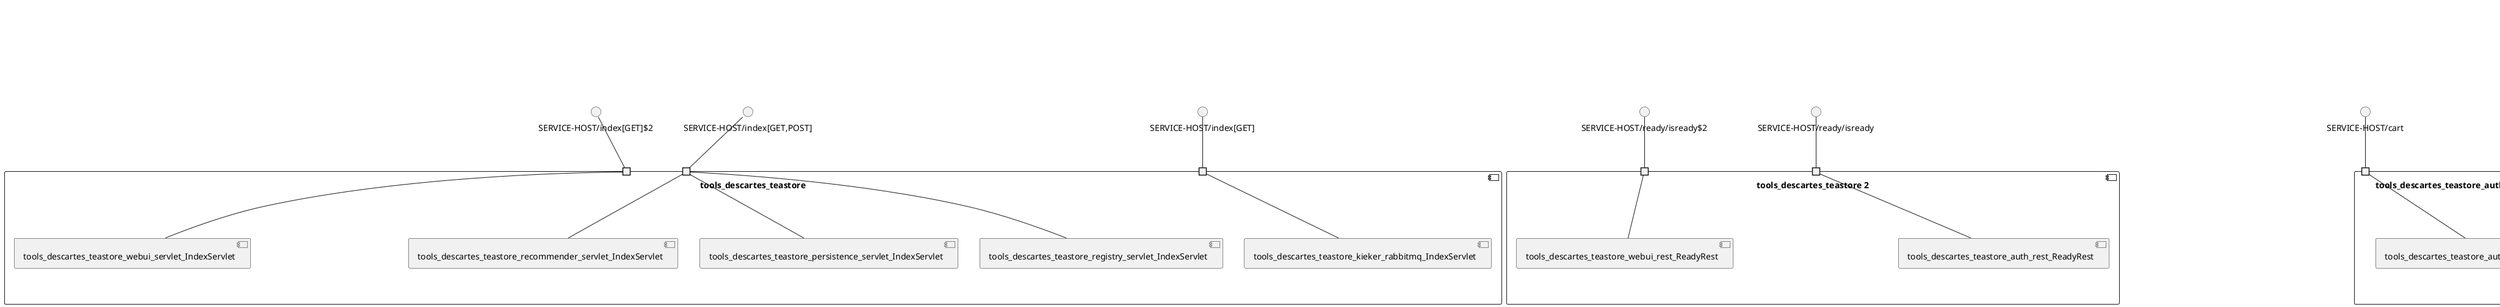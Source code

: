 @startuml
skinparam fixCircleLabelOverlapping true
skinparam componentStyle uml2
component "tools_descartes_teastore\n\n\n\n\n\n" {
[tools_descartes_teastore_kieker_rabbitmq_IndexServlet]
[tools_descartes_teastore_persistence_servlet_IndexServlet]
[tools_descartes_teastore_recommender_servlet_IndexServlet]
[tools_descartes_teastore_registry_servlet_IndexServlet]
[tools_descartes_teastore_webui_servlet_IndexServlet]
portin " " as tools_descartes_teastore_requires_SERVICE_HOST_index_GET_
portin " " as tools_descartes_teastore_requires_SERVICE_HOST_index_GET_2
portin " " as tools_descartes_teastore_requires_SERVICE_HOST_index_GET_POST_
"tools_descartes_teastore_requires_SERVICE_HOST_index_GET_POST_"--[tools_descartes_teastore_recommender_servlet_IndexServlet]
"tools_descartes_teastore_requires_SERVICE_HOST_index_GET_"--[tools_descartes_teastore_kieker_rabbitmq_IndexServlet]
"tools_descartes_teastore_requires_SERVICE_HOST_index_GET_POST_"--[tools_descartes_teastore_persistence_servlet_IndexServlet]
"tools_descartes_teastore_requires_SERVICE_HOST_index_GET_POST_"--[tools_descartes_teastore_registry_servlet_IndexServlet]
"tools_descartes_teastore_requires_SERVICE_HOST_index_GET_2"--[tools_descartes_teastore_webui_servlet_IndexServlet]
}
interface "SERVICE-HOST/index[GET]$2" as interface.SERVICE_HOST_index_GET_2
interface.SERVICE_HOST_index_GET_2--"tools_descartes_teastore_requires_SERVICE_HOST_index_GET_2"
interface "SERVICE-HOST/index[GET,POST]" as interface.SERVICE_HOST_index_GET_POST_
interface.SERVICE_HOST_index_GET_POST_--"tools_descartes_teastore_requires_SERVICE_HOST_index_GET_POST_"
interface "SERVICE-HOST/index[GET]" as interface.SERVICE_HOST_index_GET_
interface.SERVICE_HOST_index_GET_--"tools_descartes_teastore_requires_SERVICE_HOST_index_GET_"
component "tools_descartes_teastore 2\n\n\n\n\n\n" {
[tools_descartes_teastore_webui_rest_ReadyRest]
[tools_descartes_teastore_auth_rest_ReadyRest]
portin " " as tools_descartes_teastore_2_requires_SERVICE_HOST_ready_isready_2
portin " " as tools_descartes_teastore_2_requires_SERVICE_HOST_ready_isready
"tools_descartes_teastore_2_requires_SERVICE_HOST_ready_isready_2"--[tools_descartes_teastore_webui_rest_ReadyRest]
"tools_descartes_teastore_2_requires_SERVICE_HOST_ready_isready"--[tools_descartes_teastore_auth_rest_ReadyRest]
}
interface "SERVICE-HOST/ready/isready$2" as interface.SERVICE_HOST_ready_isready_2
interface.SERVICE_HOST_ready_isready_2--"tools_descartes_teastore_2_requires_SERVICE_HOST_ready_isready_2"
interface "SERVICE-HOST/ready/isready" as interface.SERVICE_HOST_ready_isready
interface.SERVICE_HOST_ready_isready--"tools_descartes_teastore_2_requires_SERVICE_HOST_ready_isready"
component "tools_descartes_teastore_auth_rest_AuthCartRest\n\n\n\n\n\n" {
[tools_descartes_teastore_auth_rest_AuthCartRest]
portin " " as tools_descartes_teastore_auth_rest_AuthCartRest_requires_SERVICE_HOST_cart
"tools_descartes_teastore_auth_rest_AuthCartRest_requires_SERVICE_HOST_cart"--[tools_descartes_teastore_auth_rest_AuthCartRest]
}
interface "SERVICE-HOST/cart" as interface.SERVICE_HOST_cart
interface.SERVICE_HOST_cart--"tools_descartes_teastore_auth_rest_AuthCartRest_requires_SERVICE_HOST_cart"
component "tools_descartes_teastore_auth_rest_AuthUserActionsRest\n\n\n\n\n\n" {
[tools_descartes_teastore_auth_rest_AuthUserActionsRest]
portin " " as tools_descartes_teastore_auth_rest_AuthUserActionsRest_requires_SERVICE_HOST_useractions
"tools_descartes_teastore_auth_rest_AuthUserActionsRest_requires_SERVICE_HOST_useractions"--[tools_descartes_teastore_auth_rest_AuthUserActionsRest]
}
interface "SERVICE-HOST/useractions" as interface.SERVICE_HOST_useractions
interface.SERVICE_HOST_useractions--"tools_descartes_teastore_auth_rest_AuthUserActionsRest_requires_SERVICE_HOST_useractions"
component "tools_descartes_teastore_image_rest_ImageProviderEndpoint\n\n\n\n\n\n" {
[tools_descartes_teastore_image_rest_ImageProviderEndpoint]
portin " " as tools_descartes_teastore_image_rest_ImageProviderEndpoint_requires_SERVICE_HOST_image
"tools_descartes_teastore_image_rest_ImageProviderEndpoint_requires_SERVICE_HOST_image"--[tools_descartes_teastore_image_rest_ImageProviderEndpoint]
}
interface "SERVICE-HOST/image" as interface.SERVICE_HOST_image
interface.SERVICE_HOST_image--"tools_descartes_teastore_image_rest_ImageProviderEndpoint_requires_SERVICE_HOST_image"
component "tools_descartes_teastore_kieker_rabbitmq_DisplayLogs\n\n\n\n\n\n" {
[tools_descartes_teastore_kieker_rabbitmq_DisplayLogs]
portin " " as tools_descartes_teastore_kieker_rabbitmq_DisplayLogs_requires_SERVICE_HOST_displaylogs_GET_
"tools_descartes_teastore_kieker_rabbitmq_DisplayLogs_requires_SERVICE_HOST_displaylogs_GET_"--[tools_descartes_teastore_kieker_rabbitmq_DisplayLogs]
}
interface "SERVICE-HOST/displaylogs[GET]" as interface.SERVICE_HOST_displaylogs_GET_
interface.SERVICE_HOST_displaylogs_GET_--"tools_descartes_teastore_kieker_rabbitmq_DisplayLogs_requires_SERVICE_HOST_displaylogs_GET_"
component "tools_descartes_teastore_kieker_rabbitmq_Reset\n\n\n\n\n\n" {
[tools_descartes_teastore_kieker_rabbitmq_Reset]
portin " " as tools_descartes_teastore_kieker_rabbitmq_Reset_requires_SERVICE_HOST_reset_GET_
"tools_descartes_teastore_kieker_rabbitmq_Reset_requires_SERVICE_HOST_reset_GET_"--[tools_descartes_teastore_kieker_rabbitmq_Reset]
}
interface "SERVICE-HOST/reset[GET]" as interface.SERVICE_HOST_reset_GET_
interface.SERVICE_HOST_reset_GET_--"tools_descartes_teastore_kieker_rabbitmq_Reset_requires_SERVICE_HOST_reset_GET_"
component "tools_descartes_teastore_persistence_rest_CacheManagerEndpoint\n\n\n\n\n\n" {
[tools_descartes_teastore_persistence_rest_CacheManagerEndpoint]
portin " " as tools_descartes_teastore_persistence_rest_CacheManagerEndpoint_requires_SERVICE_HOST_cache
"tools_descartes_teastore_persistence_rest_CacheManagerEndpoint_requires_SERVICE_HOST_cache"--[tools_descartes_teastore_persistence_rest_CacheManagerEndpoint]
}
interface "SERVICE-HOST/cache" as interface.SERVICE_HOST_cache
interface.SERVICE_HOST_cache--"tools_descartes_teastore_persistence_rest_CacheManagerEndpoint_requires_SERVICE_HOST_cache"
component "tools_descartes_teastore_persistence_rest_CategoryEndpoint\n\n\n\n\n\n" {
[tools_descartes_teastore_persistence_rest_CategoryEndpoint]
}
component "tools_descartes_teastore_persistence_rest_DatabaseGenerationEndpoint\n\n\n\n\n\n" {
[tools_descartes_teastore_persistence_rest_DatabaseGenerationEndpoint]
portin " " as tools_descartes_teastore_persistence_rest_DatabaseGenerationEndpoint_requires_SERVICE_HOST_generatedb
"tools_descartes_teastore_persistence_rest_DatabaseGenerationEndpoint_requires_SERVICE_HOST_generatedb"--[tools_descartes_teastore_persistence_rest_DatabaseGenerationEndpoint]
}
interface "SERVICE-HOST/generatedb" as interface.SERVICE_HOST_generatedb
interface.SERVICE_HOST_generatedb--"tools_descartes_teastore_persistence_rest_DatabaseGenerationEndpoint_requires_SERVICE_HOST_generatedb"
component "tools_descartes_teastore_persistence_rest_OrderEndpoint\n\n\n\n\n\n" {
[tools_descartes_teastore_persistence_rest_OrderEndpoint]
portin " " as tools_descartes_teastore_persistence_rest_OrderEndpoint_requires_SERVICE_HOST_orders_user
"tools_descartes_teastore_persistence_rest_OrderEndpoint_requires_SERVICE_HOST_orders_user"--[tools_descartes_teastore_persistence_rest_OrderEndpoint]
}
interface "SERVICE-HOST/orders/user" as interface.SERVICE_HOST_orders_user
interface.SERVICE_HOST_orders_user--"tools_descartes_teastore_persistence_rest_OrderEndpoint_requires_SERVICE_HOST_orders_user"
component "tools_descartes_teastore_persistence_rest_OrderItemEndpoint\n\n\n\n\n\n" {
[tools_descartes_teastore_persistence_rest_OrderItemEndpoint]
portin " " as tools_descartes_teastore_persistence_rest_OrderItemEndpoint_requires_SERVICE_HOST_orderitems
"tools_descartes_teastore_persistence_rest_OrderItemEndpoint_requires_SERVICE_HOST_orderitems"--[tools_descartes_teastore_persistence_rest_OrderItemEndpoint]
}
interface "SERVICE-HOST/orderitems" as interface.SERVICE_HOST_orderitems
interface.SERVICE_HOST_orderitems--"tools_descartes_teastore_persistence_rest_OrderItemEndpoint_requires_SERVICE_HOST_orderitems"
component "tools_descartes_teastore_persistence_rest_ProductEndpoint\n\n\n\n\n\n" {
[tools_descartes_teastore_persistence_rest_ProductEndpoint]
portin " " as tools_descartes_teastore_persistence_rest_ProductEndpoint_requires_SERVICE_HOST_products
"tools_descartes_teastore_persistence_rest_ProductEndpoint_requires_SERVICE_HOST_products"--[tools_descartes_teastore_persistence_rest_ProductEndpoint]
}
interface "SERVICE-HOST/products" as interface.SERVICE_HOST_products
interface.SERVICE_HOST_products--"tools_descartes_teastore_persistence_rest_ProductEndpoint_requires_SERVICE_HOST_products"
component "tools_descartes_teastore_persistence_rest_UserEndpoint\n\n\n\n\n\n" {
[tools_descartes_teastore_persistence_rest_UserEndpoint]
portin " " as tools_descartes_teastore_persistence_rest_UserEndpoint_requires_SERVICE_HOST_users_name
"tools_descartes_teastore_persistence_rest_UserEndpoint_requires_SERVICE_HOST_users_name"--[tools_descartes_teastore_persistence_rest_UserEndpoint]
}
interface "SERVICE-HOST/users/name" as interface.SERVICE_HOST_users_name
interface.SERVICE_HOST_users_name--"tools_descartes_teastore_persistence_rest_UserEndpoint_requires_SERVICE_HOST_users_name"
component "tools_descartes_teastore_recommender_rest_RecommendEndpoint\n\n\n\n\n\n" {
[tools_descartes_teastore_recommender_rest_RecommendEndpoint]
portin " " as tools_descartes_teastore_recommender_rest_RecommendEndpoint_requires_SERVICE_HOST_recommend
"tools_descartes_teastore_recommender_rest_RecommendEndpoint_requires_SERVICE_HOST_recommend"--[tools_descartes_teastore_recommender_rest_RecommendEndpoint]
}
interface "SERVICE-HOST/recommend" as interface.SERVICE_HOST_recommend
interface.SERVICE_HOST_recommend--"tools_descartes_teastore_recommender_rest_RecommendEndpoint_requires_SERVICE_HOST_recommend"
component "tools_descartes_teastore_recommender_rest_RecommendSingleEndpoint\n\n\n\n\n\n" {
[tools_descartes_teastore_recommender_rest_RecommendSingleEndpoint]
portin " " as tools_descartes_teastore_recommender_rest_RecommendSingleEndpoint_requires_SERVICE_HOST_recommendsingle
"tools_descartes_teastore_recommender_rest_RecommendSingleEndpoint_requires_SERVICE_HOST_recommendsingle"--[tools_descartes_teastore_recommender_rest_RecommendSingleEndpoint]
}
interface "SERVICE-HOST/recommendsingle" as interface.SERVICE_HOST_recommendsingle
interface.SERVICE_HOST_recommendsingle--"tools_descartes_teastore_recommender_rest_RecommendSingleEndpoint_requires_SERVICE_HOST_recommendsingle"
component "tools_descartes_teastore_recommender_rest_TrainEndpoint\n\n\n\n\n\n" {
[tools_descartes_teastore_recommender_rest_TrainEndpoint]
portin " " as tools_descartes_teastore_recommender_rest_TrainEndpoint_requires_SERVICE_HOST_train
"tools_descartes_teastore_recommender_rest_TrainEndpoint_requires_SERVICE_HOST_train"--[tools_descartes_teastore_recommender_rest_TrainEndpoint]
}
interface "SERVICE-HOST/train" as interface.SERVICE_HOST_train
interface.SERVICE_HOST_train--"tools_descartes_teastore_recommender_rest_TrainEndpoint_requires_SERVICE_HOST_train"
component "tools_descartes_teastore_registry_rest_RegistryREST\n\n\n\n\n\n" {
[tools_descartes_teastore_registry_rest_RegistryREST]
portin " " as tools_descartes_teastore_registry_rest_RegistryREST_requires_SERVICE_HOST_services
"tools_descartes_teastore_registry_rest_RegistryREST_requires_SERVICE_HOST_services"--[tools_descartes_teastore_registry_rest_RegistryREST]
}
interface "SERVICE-HOST/services" as interface.SERVICE_HOST_services
interface.SERVICE_HOST_services--"tools_descartes_teastore_registry_rest_RegistryREST_requires_SERVICE_HOST_services"
component "tools_descartes_teastore_webui_servlet_AboutUsServlet\n\n\n\n\n\n" {
[tools_descartes_teastore_webui_servlet_AboutUsServlet]
portin " " as tools_descartes_teastore_webui_servlet_AboutUsServlet_requires_SERVICE_HOST_about_GET_
"tools_descartes_teastore_webui_servlet_AboutUsServlet_requires_SERVICE_HOST_about_GET_"--[tools_descartes_teastore_webui_servlet_AboutUsServlet]
}
interface "SERVICE-HOST/about[GET]" as interface.SERVICE_HOST_about_GET_
interface.SERVICE_HOST_about_GET_--"tools_descartes_teastore_webui_servlet_AboutUsServlet_requires_SERVICE_HOST_about_GET_"
component "tools_descartes_teastore_webui_servlet_CartActionServlet\n\n\n\n\n\n" {
[tools_descartes_teastore_webui_servlet_CartActionServlet]
portin " " as tools_descartes_teastore_webui_servlet_CartActionServlet_requires_SERVICE_HOST_cartAction_GET_
"tools_descartes_teastore_webui_servlet_CartActionServlet_requires_SERVICE_HOST_cartAction_GET_"--[tools_descartes_teastore_webui_servlet_CartActionServlet]
}
interface "SERVICE-HOST/cartAction[GET]" as interface.SERVICE_HOST_cartAction_GET_
interface.SERVICE_HOST_cartAction_GET_--"tools_descartes_teastore_webui_servlet_CartActionServlet_requires_SERVICE_HOST_cartAction_GET_"
component "tools_descartes_teastore_webui_servlet_CartServlet\n\n\n\n\n\n" {
[tools_descartes_teastore_webui_servlet_CartServlet]
portin " " as tools_descartes_teastore_webui_servlet_CartServlet_requires_SERVICE_HOST_cart_GET_
"tools_descartes_teastore_webui_servlet_CartServlet_requires_SERVICE_HOST_cart_GET_"--[tools_descartes_teastore_webui_servlet_CartServlet]
}
interface "SERVICE-HOST/cart[GET]" as interface.SERVICE_HOST_cart_GET_
interface.SERVICE_HOST_cart_GET_--"tools_descartes_teastore_webui_servlet_CartServlet_requires_SERVICE_HOST_cart_GET_"
component "tools_descartes_teastore_webui_servlet_CategoryServlet\n\n\n\n\n\n" {
[tools_descartes_teastore_webui_servlet_CategoryServlet]
portin " " as tools_descartes_teastore_webui_servlet_CategoryServlet_requires_SERVICE_HOST_category_GET_POST_
"tools_descartes_teastore_webui_servlet_CategoryServlet_requires_SERVICE_HOST_category_GET_POST_"--[tools_descartes_teastore_webui_servlet_CategoryServlet]
}
interface "SERVICE-HOST/category[GET,POST]" as interface.SERVICE_HOST_category_GET_POST_
interface.SERVICE_HOST_category_GET_POST_--"tools_descartes_teastore_webui_servlet_CategoryServlet_requires_SERVICE_HOST_category_GET_POST_"
component "tools_descartes_teastore_webui_servlet_DataBaseActionServlet\n\n\n\n\n\n" {
[tools_descartes_teastore_webui_servlet_DataBaseActionServlet]
portin " " as tools_descartes_teastore_webui_servlet_DataBaseActionServlet_requires_SERVICE_HOST_dataBaseAction_GET_
"tools_descartes_teastore_webui_servlet_DataBaseActionServlet_requires_SERVICE_HOST_dataBaseAction_GET_"--[tools_descartes_teastore_webui_servlet_DataBaseActionServlet]
}
interface "SERVICE-HOST/dataBaseAction[GET]" as interface.SERVICE_HOST_dataBaseAction_GET_
interface.SERVICE_HOST_dataBaseAction_GET_--"tools_descartes_teastore_webui_servlet_DataBaseActionServlet_requires_SERVICE_HOST_dataBaseAction_GET_"
component "tools_descartes_teastore_webui_servlet_DataBaseServlet\n\n\n\n\n\n" {
[tools_descartes_teastore_webui_servlet_DataBaseServlet]
portin " " as tools_descartes_teastore_webui_servlet_DataBaseServlet_requires_SERVICE_HOST_database_GET_
"tools_descartes_teastore_webui_servlet_DataBaseServlet_requires_SERVICE_HOST_database_GET_"--[tools_descartes_teastore_webui_servlet_DataBaseServlet]
}
interface "SERVICE-HOST/database[GET]" as interface.SERVICE_HOST_database_GET_
interface.SERVICE_HOST_database_GET_--"tools_descartes_teastore_webui_servlet_DataBaseServlet_requires_SERVICE_HOST_database_GET_"
component "tools_descartes_teastore_webui_servlet_ErrorServlet\n\n\n\n\n\n" {
[tools_descartes_teastore_webui_servlet_ErrorServlet]
portin " " as tools_descartes_teastore_webui_servlet_ErrorServlet_requires_SERVICE_HOST_error_GET_
"tools_descartes_teastore_webui_servlet_ErrorServlet_requires_SERVICE_HOST_error_GET_"--[tools_descartes_teastore_webui_servlet_ErrorServlet]
}
interface "SERVICE-HOST/error[GET]" as interface.SERVICE_HOST_error_GET_
interface.SERVICE_HOST_error_GET_--"tools_descartes_teastore_webui_servlet_ErrorServlet_requires_SERVICE_HOST_error_GET_"
component "tools_descartes_teastore_webui_servlet_LoginActionServlet\n\n\n\n\n\n" {
[tools_descartes_teastore_webui_servlet_LoginActionServlet]
portin " " as tools_descartes_teastore_webui_servlet_LoginActionServlet_requires_SERVICE_HOST_loginAction_GET_POST_
"tools_descartes_teastore_webui_servlet_LoginActionServlet_requires_SERVICE_HOST_loginAction_GET_POST_"--[tools_descartes_teastore_webui_servlet_LoginActionServlet]
}
interface "SERVICE-HOST/loginAction[GET,POST]" as interface.SERVICE_HOST_loginAction_GET_POST_
interface.SERVICE_HOST_loginAction_GET_POST_--"tools_descartes_teastore_webui_servlet_LoginActionServlet_requires_SERVICE_HOST_loginAction_GET_POST_"
component "tools_descartes_teastore_webui_servlet_LoginServlet\n\n\n\n\n\n" {
[tools_descartes_teastore_webui_servlet_LoginServlet]
portin " " as tools_descartes_teastore_webui_servlet_LoginServlet_requires_SERVICE_HOST_login_GET_
"tools_descartes_teastore_webui_servlet_LoginServlet_requires_SERVICE_HOST_login_GET_"--[tools_descartes_teastore_webui_servlet_LoginServlet]
}
interface "SERVICE-HOST/login[GET]" as interface.SERVICE_HOST_login_GET_
interface.SERVICE_HOST_login_GET_--"tools_descartes_teastore_webui_servlet_LoginServlet_requires_SERVICE_HOST_login_GET_"
component "tools_descartes_teastore_webui_servlet_OrderServlet\n\n\n\n\n\n" {
[tools_descartes_teastore_webui_servlet_OrderServlet]
portin " " as tools_descartes_teastore_webui_servlet_OrderServlet_requires_SERVICE_HOST_order_GET_POST_
"tools_descartes_teastore_webui_servlet_OrderServlet_requires_SERVICE_HOST_order_GET_POST_"--[tools_descartes_teastore_webui_servlet_OrderServlet]
}
interface "SERVICE-HOST/order[GET,POST]" as interface.SERVICE_HOST_order_GET_POST_
interface.SERVICE_HOST_order_GET_POST_--"tools_descartes_teastore_webui_servlet_OrderServlet_requires_SERVICE_HOST_order_GET_POST_"
component "tools_descartes_teastore_webui_servlet_ProductServlet\n\n\n\n\n\n" {
[tools_descartes_teastore_webui_servlet_ProductServlet]
portin " " as tools_descartes_teastore_webui_servlet_ProductServlet_requires_SERVICE_HOST_product_GET_
"tools_descartes_teastore_webui_servlet_ProductServlet_requires_SERVICE_HOST_product_GET_"--[tools_descartes_teastore_webui_servlet_ProductServlet]
}
interface "SERVICE-HOST/product[GET]" as interface.SERVICE_HOST_product_GET_
interface.SERVICE_HOST_product_GET_--"tools_descartes_teastore_webui_servlet_ProductServlet_requires_SERVICE_HOST_product_GET_"
component "tools_descartes_teastore_webui_servlet_ProfileServlet\n\n\n\n\n\n" {
[tools_descartes_teastore_webui_servlet_ProfileServlet]
portin " " as tools_descartes_teastore_webui_servlet_ProfileServlet_requires_SERVICE_HOST_profile_GET_
"tools_descartes_teastore_webui_servlet_ProfileServlet_requires_SERVICE_HOST_profile_GET_"--[tools_descartes_teastore_webui_servlet_ProfileServlet]
}
interface "SERVICE-HOST/profile[GET]" as interface.SERVICE_HOST_profile_GET_
interface.SERVICE_HOST_profile_GET_--"tools_descartes_teastore_webui_servlet_ProfileServlet_requires_SERVICE_HOST_profile_GET_"
component "tools_descartes_teastore_webui_servlet_StatusServlet\n\n\n\n\n\n" {
[tools_descartes_teastore_webui_servlet_StatusServlet]
portin " " as tools_descartes_teastore_webui_servlet_StatusServlet_requires_SERVICE_HOST_status_GET_
"tools_descartes_teastore_webui_servlet_StatusServlet_requires_SERVICE_HOST_status_GET_"--[tools_descartes_teastore_webui_servlet_StatusServlet]
}
interface "SERVICE-HOST/status[GET]" as interface.SERVICE_HOST_status_GET_
interface.SERVICE_HOST_status_GET_--"tools_descartes_teastore_webui_servlet_StatusServlet_requires_SERVICE_HOST_status_GET_"

@enduml
